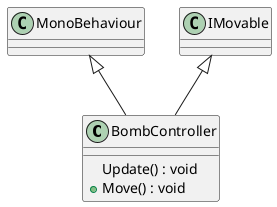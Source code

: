 @startuml
class BombController {
    Update() : void
    + Move() : void
}
MonoBehaviour <|-- BombController
IMovable <|-- BombController
@enduml
